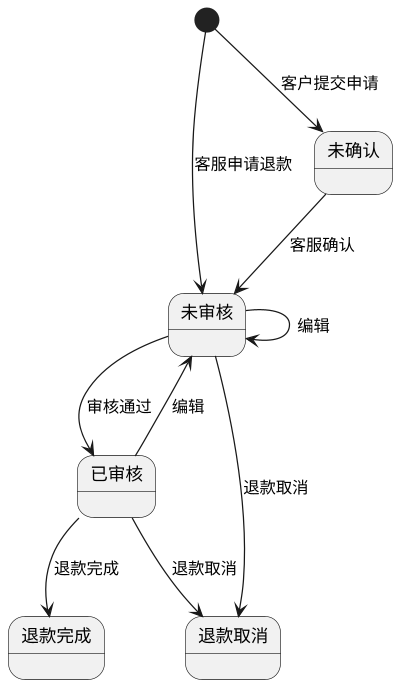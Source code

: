 @startuml
scale 400 width

state 未审核 {
}

state 已审核 {
}

state 退款完成 {
}

state 退款取消 {
}

[*] --> 未确认 : 客户提交申请

未确认 --> 未审核 : 客服确认

[*] --> 未审核 : 客服申请退款
未审核 --> 未审核 : 编辑
未审核 --> 已审核 : 审核通过
未审核 --> 退款取消 : 退款取消

已审核 --> 未审核 : 编辑
已审核 --> 退款取消 : 退款取消
已审核 --> 退款完成 : 退款完成

@enduml